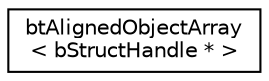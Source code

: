 digraph "Graphical Class Hierarchy"
{
  edge [fontname="Helvetica",fontsize="10",labelfontname="Helvetica",labelfontsize="10"];
  node [fontname="Helvetica",fontsize="10",shape=record];
  rankdir="LR";
  Node1 [label="btAlignedObjectArray\l\< bStructHandle * \>",height=0.2,width=0.4,color="black", fillcolor="white", style="filled",URL="$classbt_aligned_object_array.html"];
}
